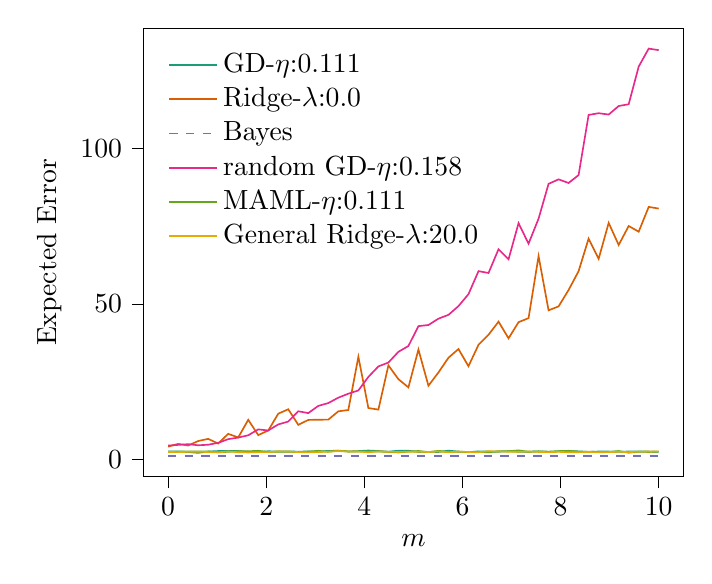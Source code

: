 % This file was created with tikzplotlib v0.10.1.
\begin{tikzpicture}

\definecolor{chocolate217952}{RGB}{217,95,2}
\definecolor{darkcyan27158119}{RGB}{27,158,119}
\definecolor{darkgray176}{RGB}{176,176,176}
\definecolor{deeppink23141138}{RGB}{231,41,138}
\definecolor{lightslategray117112179}{RGB}{117,112,179}
\definecolor{olivedrab10216630}{RGB}{102,166,30}
\definecolor{orange2301712}{RGB}{230,171,2}

\begin{axis}[
legend cell align={left},
legend style={
  fill opacity=0.8,
  draw opacity=1,
  text opacity=1,
  at={(0.03,0.97)},
  anchor=north west,
  draw=none
},
tick align=outside,
tick pos=left,
x grid style={darkgray176},
xlabel={\(\displaystyle m\)},
xmin=-0.5, xmax=10.5,
xtick style={color=black},
y grid style={darkgray176},
ylabel={Expected Error},
ymin=-5.556, ymax=138.672,
ytick style={color=black}
]
\addplot [semithick, darkcyan27158119]
table {%
0 2.486
0.204 2.536
0.408 2.32
0.612 2.079
0.816 2.482
1.02 2.644
1.224 2.65
1.429 2.645
1.633 2.392
1.837 2.341
2.041 2.576
2.245 2.492
2.449 2.524
2.653 2.454
2.857 2.5
3.061 2.44
3.265 2.705
3.469 2.73
3.673 2.502
3.878 2.638
4.082 2.812
4.286 2.658
4.49 2.452
4.694 2.741
4.898 2.746
5.102 2.357
5.306 2.394
5.51 2.351
5.714 2.768
5.918 2.488
6.122 2.281
6.327 2.553
6.531 2.484
6.735 2.413
6.939 2.581
7.143 2.412
7.347 2.429
7.551 2.558
7.755 2.377
7.959 2.557
8.163 2.577
8.367 2.553
8.571 2.363
8.776 2.495
8.98 2.482
9.184 2.381
9.388 2.508
9.592 2.49
9.796 2.483
10 2.379
};
\addlegendentry{GD-$\eta$:0.111}
\addplot [semithick, chocolate217952]
table {%
0 4.06
0.204 4.955
0.408 4.424
0.612 5.867
0.816 6.57
1.02 5.065
1.224 8.18
1.429 7.022
1.633 12.692
1.837 7.77
2.041 9.258
2.245 14.665
2.449 16.088
2.653 11.076
2.857 12.655
3.061 12.729
3.265 12.754
3.469 15.424
3.673 15.857
3.878 32.957
4.082 16.486
4.286 15.982
4.49 30.204
4.694 25.766
4.898 23.131
5.102 35.303
5.306 23.668
5.51 27.926
5.714 32.661
5.918 35.467
6.122 29.941
6.327 36.835
6.531 40.058
6.735 44.27
6.939 38.901
7.143 44.108
7.347 45.412
7.551 65.358
7.755 47.912
7.959 49.185
8.163 54.461
8.367 60.513
8.571 70.982
8.776 64.509
8.98 76.037
9.184 68.94
9.388 75.044
9.592 73.213
9.796 81.184
10 80.659
};
\addlegendentry{Ridge-$\lambda$:0.0}
\addplot [semithick, lightslategray117112179, dashed]
table {%
0 1.0
0.204 1.0
0.408 1.0
0.612 1.0
0.816 1.0
1.02 1.0
1.224 1.0
1.429 1.0
1.633 1.0
1.837 1.0
2.041 1.0
2.245 1.0
2.449 1.0
2.653 1.0
2.857 1.0
3.061 1.0
3.265 1.0
3.469 1.0
3.673 1.0
3.878 1.0
4.082 1.0
4.286 1.0
4.49 1.0
4.694 1.0
4.898 1.0
5.102 1.0
5.306 1.0
5.51 1.0
5.714 1.0
5.918 1.0
6.122 1.0
6.327 1.0
6.531 1.0
6.735 1.0
6.939 1.0
7.143 1.0
7.347 1.0
7.551 1.0
7.755 1.0
7.959 1.0
8.163 1.0
8.367 1.0
8.571 1.0
8.776 1.0
8.98 1.0
9.184 1.0
9.388 1.0
9.592 1.0
9.796 1.0
10 1.0
};
\addlegendentry{Bayes}
\addplot [semithick, deeppink23141138]
table {%
0 4.404
0.204 4.631
0.408 4.856
0.612 4.505
0.816 4.681
1.02 5.283
1.224 6.473
1.429 6.985
1.633 7.718
1.837 9.621
2.041 9.259
2.245 11.21
2.449 12.136
2.653 15.447
2.857 14.854
3.061 17.173
3.265 18.085
3.469 19.817
3.673 21.096
3.878 22.14
4.082 26.509
4.286 29.872
4.49 31.12
4.694 34.566
4.898 36.439
5.102 42.833
5.306 43.197
5.51 45.233
5.714 46.457
5.918 49.271
6.122 53.112
6.327 60.527
6.531 59.928
6.735 67.577
6.939 64.348
7.143 75.952
7.347 69.348
7.551 77.413
7.755 88.606
7.959 90.052
8.163 88.879
8.367 91.433
8.571 110.78
8.776 111.333
8.98 110.902
9.184 113.643
9.388 114.219
9.592 126.344
9.796 132.117
10 131.618
};
\addlegendentry{random GD-$\eta$:0.158}
\addplot [semithick, olivedrab10216630]
table {%
0 2.448
0.204 2.461
0.408 2.526
0.612 2.49
0.816 2.548
1.02 2.232
1.224 2.394
1.429 2.604
1.633 2.572
1.837 2.729
2.041 2.346
2.245 2.417
2.449 2.419
2.653 2.301
2.857 2.484
3.061 2.723
3.265 2.413
3.469 2.77
3.673 2.524
3.878 2.516
4.082 2.475
4.286 2.512
4.49 2.355
4.694 2.187
4.898 2.47
5.102 2.667
5.306 2.321
5.51 2.708
5.714 2.351
5.918 2.403
6.122 2.335
6.327 2.404
6.531 2.206
6.735 2.634
6.939 2.589
7.143 2.864
7.347 2.394
7.551 2.559
7.755 2.453
7.959 2.624
8.163 2.726
8.367 2.453
8.571 2.425
8.776 2.371
8.98 2.367
9.184 2.656
9.388 2.107
9.592 2.413
9.796 2.356
10 2.469
};
\addlegendentry{MAML-$\eta$:0.111}
\addplot [semithick, orange2301712]
table {%
0 2.328
0.204 2.308
0.408 2.394
0.612 2.445
0.816 2.308
1.02 2.233
1.224 2.523
1.429 2.282
1.633 2.192
1.837 2.298
2.041 2.302
2.245 2.564
2.449 2.51
2.653 2.307
2.857 2.222
3.061 2.316
3.265 2.438
3.469 2.645
3.673 2.504
3.878 2.492
4.082 2.247
4.286 2.542
4.49 2.391
4.694 2.36
4.898 2.437
5.102 2.436
5.306 2.342
5.51 2.502
5.714 2.269
5.918 2.486
6.122 2.337
6.327 2.245
6.531 2.607
6.735 2.493
6.939 2.431
7.143 2.417
7.347 2.502
7.551 2.354
7.755 2.29
7.959 2.386
8.163 2.249
8.367 2.282
8.571 2.353
8.776 2.233
8.98 2.314
9.184 2.407
9.388 2.304
9.592 2.45
9.796 2.504
10 2.557
};
\addlegendentry{General Ridge-$\lambda$:20.0}
\end{axis}

\end{tikzpicture}
